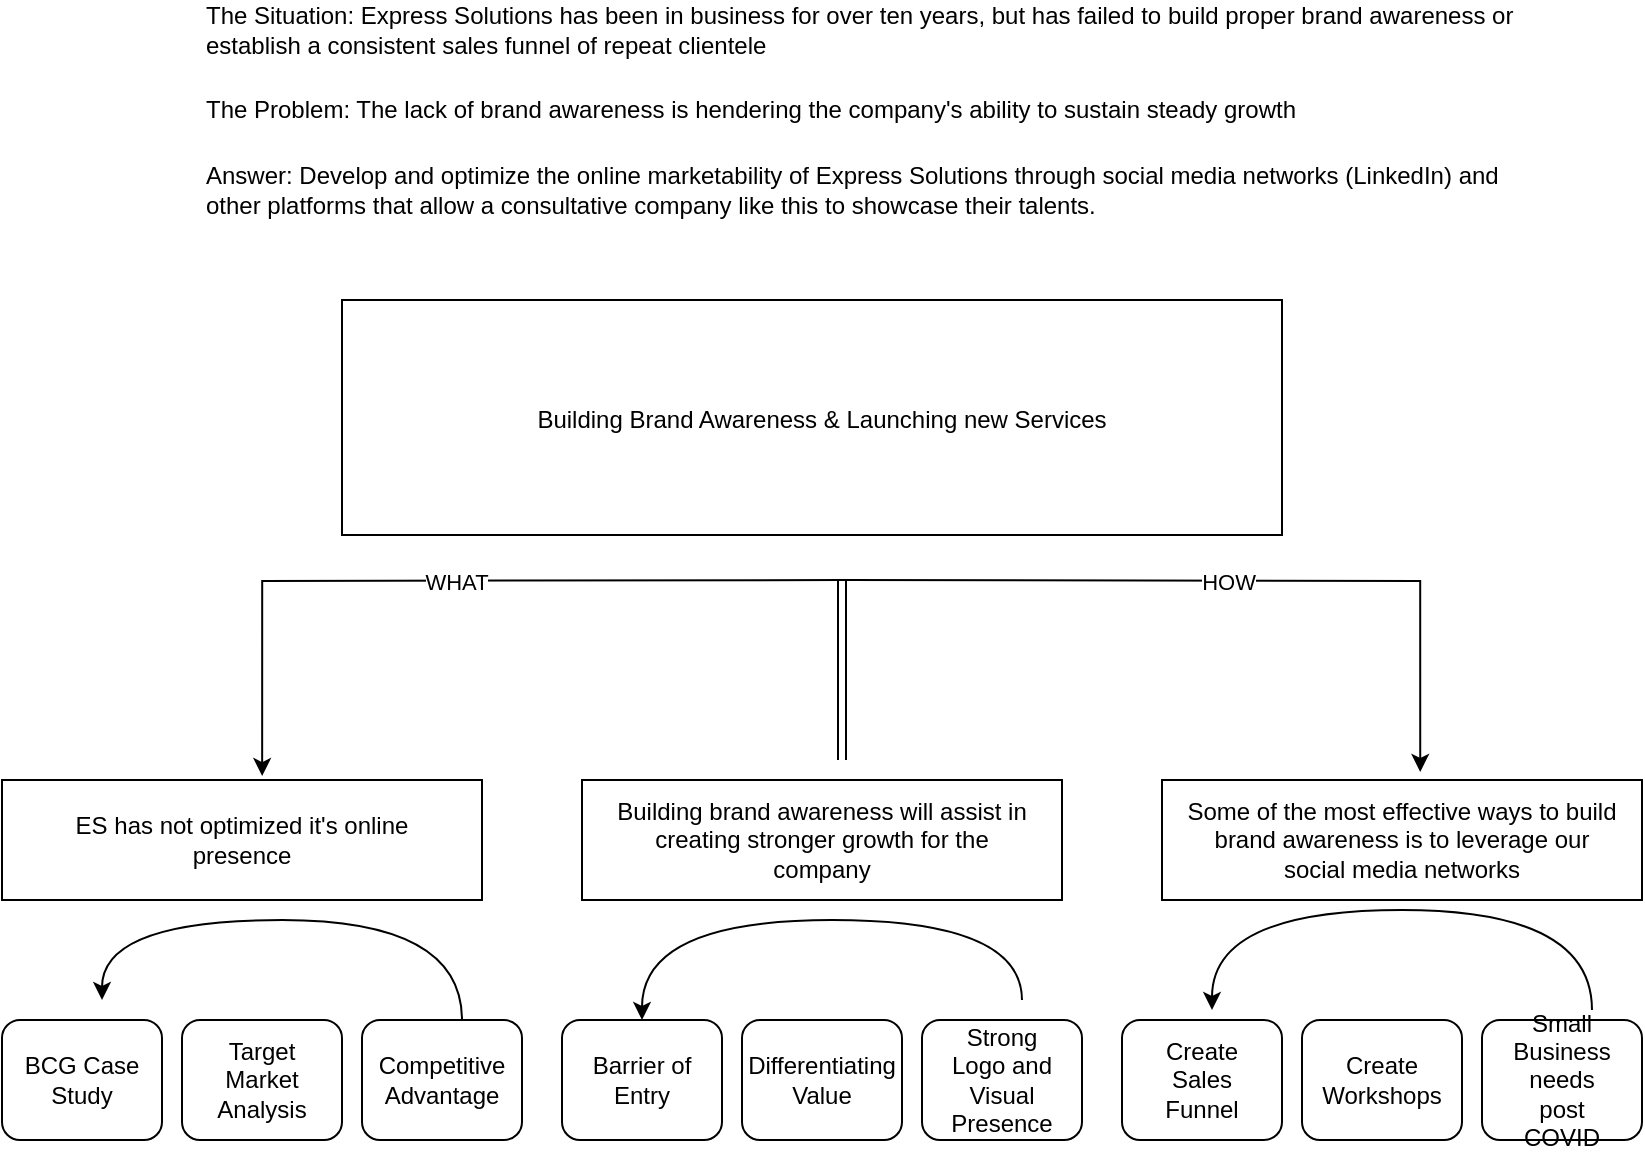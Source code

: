 <mxfile version="15.4.1" type="github">
  <diagram id="VedxOytm3eUryzFoK-hj" name="Page-1">
    <mxGraphModel dx="946" dy="589" grid="1" gridSize="10" guides="1" tooltips="1" connect="1" arrows="1" fold="1" page="1" pageScale="1" pageWidth="850" pageHeight="1100" math="0" shadow="0">
      <root>
        <mxCell id="0" />
        <mxCell id="1" parent="0" />
        <mxCell id="Kt5mrEsqTJRS2e92DxHP-1" value="" style="rounded=0;whiteSpace=wrap;html=1;" parent="1" vertex="1">
          <mxGeometry x="190" y="220" width="470" height="117.5" as="geometry" />
        </mxCell>
        <mxCell id="Kt5mrEsqTJRS2e92DxHP-2" value="" style="rounded=0;whiteSpace=wrap;html=1;" parent="1" vertex="1">
          <mxGeometry x="20" y="460" width="240" height="60" as="geometry" />
        </mxCell>
        <mxCell id="Kt5mrEsqTJRS2e92DxHP-3" value="" style="rounded=0;whiteSpace=wrap;html=1;" parent="1" vertex="1">
          <mxGeometry x="600" y="460" width="240" height="60" as="geometry" />
        </mxCell>
        <mxCell id="Kt5mrEsqTJRS2e92DxHP-4" value="" style="rounded=0;whiteSpace=wrap;html=1;" parent="1" vertex="1">
          <mxGeometry x="310" y="460" width="240" height="60" as="geometry" />
        </mxCell>
        <mxCell id="Kt5mrEsqTJRS2e92DxHP-5" value="" style="rounded=1;whiteSpace=wrap;html=1;" parent="1" vertex="1">
          <mxGeometry x="20" y="580" width="80" height="60" as="geometry" />
        </mxCell>
        <mxCell id="Kt5mrEsqTJRS2e92DxHP-6" value="" style="rounded=1;whiteSpace=wrap;html=1;" parent="1" vertex="1">
          <mxGeometry x="110" y="580" width="80" height="60" as="geometry" />
        </mxCell>
        <mxCell id="Kt5mrEsqTJRS2e92DxHP-7" value="" style="rounded=1;whiteSpace=wrap;html=1;" parent="1" vertex="1">
          <mxGeometry x="200" y="580" width="80" height="60" as="geometry" />
        </mxCell>
        <mxCell id="Kt5mrEsqTJRS2e92DxHP-8" value="" style="rounded=1;whiteSpace=wrap;html=1;" parent="1" vertex="1">
          <mxGeometry x="300" y="580" width="80" height="60" as="geometry" />
        </mxCell>
        <mxCell id="Kt5mrEsqTJRS2e92DxHP-9" value="" style="rounded=1;whiteSpace=wrap;html=1;" parent="1" vertex="1">
          <mxGeometry x="390" y="580" width="80" height="60" as="geometry" />
        </mxCell>
        <mxCell id="Kt5mrEsqTJRS2e92DxHP-10" value="" style="rounded=1;whiteSpace=wrap;html=1;" parent="1" vertex="1">
          <mxGeometry x="480" y="580" width="80" height="60" as="geometry" />
        </mxCell>
        <mxCell id="Kt5mrEsqTJRS2e92DxHP-11" value="" style="rounded=1;whiteSpace=wrap;html=1;" parent="1" vertex="1">
          <mxGeometry x="580" y="580" width="80" height="60" as="geometry" />
        </mxCell>
        <mxCell id="Kt5mrEsqTJRS2e92DxHP-12" value="" style="rounded=1;whiteSpace=wrap;html=1;" parent="1" vertex="1">
          <mxGeometry x="670" y="580" width="80" height="60" as="geometry" />
        </mxCell>
        <mxCell id="Kt5mrEsqTJRS2e92DxHP-13" value="" style="rounded=1;whiteSpace=wrap;html=1;" parent="1" vertex="1">
          <mxGeometry x="760" y="580" width="80" height="60" as="geometry" />
        </mxCell>
        <mxCell id="Kt5mrEsqTJRS2e92DxHP-14" value="Building Brand Awareness &amp;amp; Launching new Services" style="text;html=1;strokeColor=none;fillColor=none;align=center;verticalAlign=middle;whiteSpace=wrap;rounded=0;" parent="1" vertex="1">
          <mxGeometry x="240" y="250" width="380" height="60" as="geometry" />
        </mxCell>
        <mxCell id="Kt5mrEsqTJRS2e92DxHP-15" value="ES has not optimized it&#39;s online presence" style="text;html=1;strokeColor=none;fillColor=none;align=center;verticalAlign=middle;whiteSpace=wrap;rounded=0;" parent="1" vertex="1">
          <mxGeometry x="30" y="475" width="220" height="30" as="geometry" />
        </mxCell>
        <mxCell id="Kt5mrEsqTJRS2e92DxHP-16" value="Building brand awareness will assist in creating stronger growth for the company" style="text;html=1;strokeColor=none;fillColor=none;align=center;verticalAlign=middle;whiteSpace=wrap;rounded=0;" parent="1" vertex="1">
          <mxGeometry x="320" y="475" width="220" height="30" as="geometry" />
        </mxCell>
        <mxCell id="Kt5mrEsqTJRS2e92DxHP-17" value="Some of the most effective ways to build brand awareness is to leverage our social media networks" style="text;html=1;strokeColor=none;fillColor=none;align=center;verticalAlign=middle;whiteSpace=wrap;rounded=0;" parent="1" vertex="1">
          <mxGeometry x="610" y="475" width="220" height="30" as="geometry" />
        </mxCell>
        <mxCell id="Kt5mrEsqTJRS2e92DxHP-18" value="The Situation: Express Solutions has been in business for over ten years, but has failed to build proper brand awareness or establish a consistent sales funnel of repeat clientele" style="text;html=1;strokeColor=none;fillColor=none;align=left;verticalAlign=middle;whiteSpace=wrap;rounded=0;" parent="1" vertex="1">
          <mxGeometry x="120" y="70" width="670" height="30" as="geometry" />
        </mxCell>
        <mxCell id="Kt5mrEsqTJRS2e92DxHP-19" value="The Problem: The lack of brand awareness is hendering the company&#39;s ability to sustain steady growth" style="text;html=1;strokeColor=none;fillColor=none;align=left;verticalAlign=middle;whiteSpace=wrap;rounded=0;" parent="1" vertex="1">
          <mxGeometry x="120" y="110" width="650" height="30" as="geometry" />
        </mxCell>
        <mxCell id="Kt5mrEsqTJRS2e92DxHP-20" value="Answer: Develop and optimize the online marketability of Express Solutions through social media networks (LinkedIn) and other platforms that allow a consultative company like this to showcase their talents." style="text;html=1;strokeColor=none;fillColor=none;align=left;verticalAlign=middle;whiteSpace=wrap;rounded=0;" parent="1" vertex="1">
          <mxGeometry x="120" y="150" width="650" height="30" as="geometry" />
        </mxCell>
        <mxCell id="PSpmaVROnx2pn07-DeVL-1" value="BCG Case Study" style="text;html=1;strokeColor=none;fillColor=none;align=center;verticalAlign=middle;whiteSpace=wrap;rounded=0;" vertex="1" parent="1">
          <mxGeometry x="30" y="595" width="60" height="30" as="geometry" />
        </mxCell>
        <mxCell id="PSpmaVROnx2pn07-DeVL-2" value="Target Market Analysis" style="text;html=1;strokeColor=none;fillColor=none;align=center;verticalAlign=middle;whiteSpace=wrap;rounded=0;" vertex="1" parent="1">
          <mxGeometry x="120" y="595" width="60" height="30" as="geometry" />
        </mxCell>
        <mxCell id="PSpmaVROnx2pn07-DeVL-3" value="Competitive Advantage" style="text;html=1;strokeColor=none;fillColor=none;align=center;verticalAlign=middle;whiteSpace=wrap;rounded=0;" vertex="1" parent="1">
          <mxGeometry x="210" y="595" width="60" height="30" as="geometry" />
        </mxCell>
        <mxCell id="PSpmaVROnx2pn07-DeVL-4" value="Barrier of Entry" style="text;html=1;strokeColor=none;fillColor=none;align=center;verticalAlign=middle;whiteSpace=wrap;rounded=0;" vertex="1" parent="1">
          <mxGeometry x="310" y="595" width="60" height="30" as="geometry" />
        </mxCell>
        <mxCell id="PSpmaVROnx2pn07-DeVL-5" value="Differentiating Value" style="text;html=1;strokeColor=none;fillColor=none;align=center;verticalAlign=middle;whiteSpace=wrap;rounded=0;" vertex="1" parent="1">
          <mxGeometry x="400" y="595" width="60" height="30" as="geometry" />
        </mxCell>
        <mxCell id="PSpmaVROnx2pn07-DeVL-6" value="Strong Logo and Visual Presence" style="text;html=1;strokeColor=none;fillColor=none;align=center;verticalAlign=middle;whiteSpace=wrap;rounded=0;" vertex="1" parent="1">
          <mxGeometry x="490" y="595" width="60" height="30" as="geometry" />
        </mxCell>
        <mxCell id="PSpmaVROnx2pn07-DeVL-7" value="Create Sales Funnel" style="text;html=1;strokeColor=none;fillColor=none;align=center;verticalAlign=middle;whiteSpace=wrap;rounded=0;" vertex="1" parent="1">
          <mxGeometry x="590" y="595" width="60" height="30" as="geometry" />
        </mxCell>
        <mxCell id="PSpmaVROnx2pn07-DeVL-8" value="Create Workshops" style="text;html=1;strokeColor=none;fillColor=none;align=center;verticalAlign=middle;whiteSpace=wrap;rounded=0;" vertex="1" parent="1">
          <mxGeometry x="680" y="595" width="60" height="30" as="geometry" />
        </mxCell>
        <mxCell id="PSpmaVROnx2pn07-DeVL-9" value="Small Business needs post COVID" style="text;html=1;strokeColor=none;fillColor=none;align=center;verticalAlign=middle;whiteSpace=wrap;rounded=0;" vertex="1" parent="1">
          <mxGeometry x="770" y="595" width="60" height="30" as="geometry" />
        </mxCell>
        <mxCell id="PSpmaVROnx2pn07-DeVL-10" value="" style="endArrow=classic;html=1;rounded=0;edgeStyle=orthogonalEdgeStyle;entryX=0.542;entryY=-0.033;entryDx=0;entryDy=0;entryPerimeter=0;" edge="1" parent="1" target="Kt5mrEsqTJRS2e92DxHP-2">
          <mxGeometry relative="1" as="geometry">
            <mxPoint x="440" y="360" as="sourcePoint" />
            <mxPoint x="230" y="390" as="targetPoint" />
          </mxGeometry>
        </mxCell>
        <mxCell id="PSpmaVROnx2pn07-DeVL-11" value="WHAT" style="edgeLabel;resizable=0;html=1;align=center;verticalAlign=middle;" connectable="0" vertex="1" parent="PSpmaVROnx2pn07-DeVL-10">
          <mxGeometry relative="1" as="geometry" />
        </mxCell>
        <mxCell id="PSpmaVROnx2pn07-DeVL-12" value="" style="shape=link;html=1;rounded=0;edgeStyle=orthogonalEdgeStyle;" edge="1" parent="1">
          <mxGeometry width="100" relative="1" as="geometry">
            <mxPoint x="440" y="360" as="sourcePoint" />
            <mxPoint x="440" y="450" as="targetPoint" />
          </mxGeometry>
        </mxCell>
        <mxCell id="PSpmaVROnx2pn07-DeVL-13" value="" style="endArrow=classic;html=1;rounded=0;edgeStyle=orthogonalEdgeStyle;entryX=0.538;entryY=-0.067;entryDx=0;entryDy=0;entryPerimeter=0;" edge="1" parent="1" target="Kt5mrEsqTJRS2e92DxHP-3">
          <mxGeometry relative="1" as="geometry">
            <mxPoint x="440" y="360" as="sourcePoint" />
            <mxPoint x="730" y="390" as="targetPoint" />
          </mxGeometry>
        </mxCell>
        <mxCell id="PSpmaVROnx2pn07-DeVL-14" value="HOW" style="edgeLabel;resizable=0;html=1;align=center;verticalAlign=middle;" connectable="0" vertex="1" parent="PSpmaVROnx2pn07-DeVL-13">
          <mxGeometry relative="1" as="geometry" />
        </mxCell>
        <mxCell id="PSpmaVROnx2pn07-DeVL-17" value="" style="curved=1;endArrow=classic;html=1;rounded=0;edgeStyle=orthogonalEdgeStyle;entryX=0.5;entryY=0;entryDx=0;entryDy=0;" edge="1" parent="1" target="Kt5mrEsqTJRS2e92DxHP-8">
          <mxGeometry width="50" height="50" relative="1" as="geometry">
            <mxPoint x="530" y="570" as="sourcePoint" />
            <mxPoint x="450" y="430" as="targetPoint" />
            <Array as="points">
              <mxPoint x="530" y="530" />
              <mxPoint x="340" y="530" />
            </Array>
          </mxGeometry>
        </mxCell>
        <mxCell id="PSpmaVROnx2pn07-DeVL-18" value="" style="curved=1;endArrow=classic;html=1;rounded=0;edgeStyle=orthogonalEdgeStyle;" edge="1" parent="1">
          <mxGeometry width="50" height="50" relative="1" as="geometry">
            <mxPoint x="250" y="580" as="sourcePoint" />
            <mxPoint x="70" y="570" as="targetPoint" />
            <Array as="points">
              <mxPoint x="250" y="530" />
              <mxPoint x="70" y="530" />
            </Array>
          </mxGeometry>
        </mxCell>
        <mxCell id="PSpmaVROnx2pn07-DeVL-19" value="" style="curved=1;endArrow=classic;html=1;rounded=0;edgeStyle=orthogonalEdgeStyle;entryX=0.5;entryY=0;entryDx=0;entryDy=0;" edge="1" parent="1">
          <mxGeometry width="50" height="50" relative="1" as="geometry">
            <mxPoint x="815" y="575" as="sourcePoint" />
            <mxPoint x="625" y="575" as="targetPoint" />
            <Array as="points">
              <mxPoint x="815" y="525" />
              <mxPoint x="625" y="525" />
            </Array>
          </mxGeometry>
        </mxCell>
      </root>
    </mxGraphModel>
  </diagram>
</mxfile>

